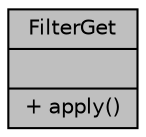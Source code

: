 digraph "FilterGet"
{
 // LATEX_PDF_SIZE
  edge [fontname="Helvetica",fontsize="10",labelfontname="Helvetica",labelfontsize="10"];
  node [fontname="Helvetica",fontsize="10",shape=record];
  Node1 [label="{FilterGet\n||+ apply()\l}",height=0.2,width=0.4,color="black", fillcolor="grey75", style="filled", fontcolor="black",tooltip="The implementation of the \"get\" filter."];
}
